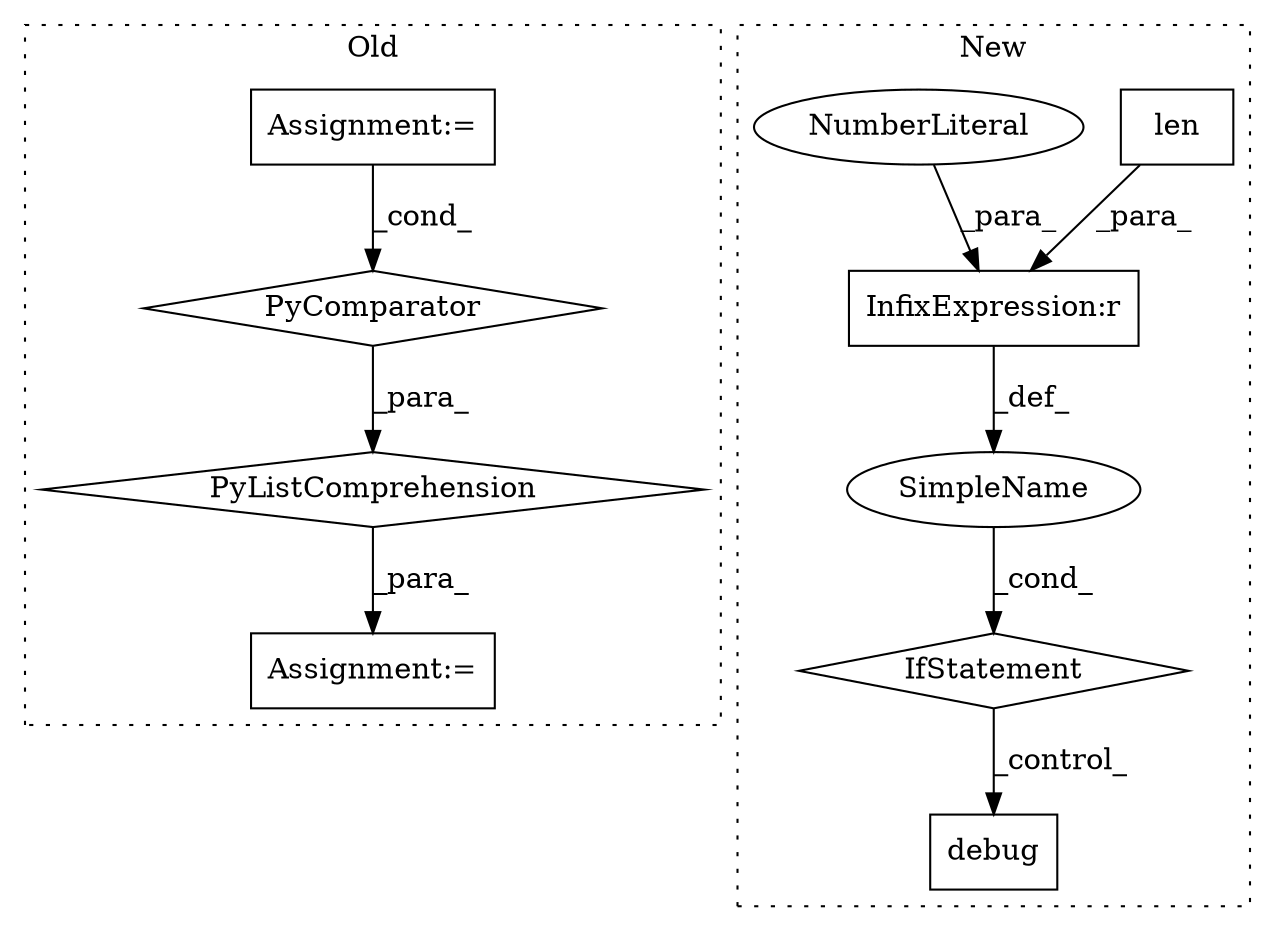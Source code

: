 digraph G {
subgraph cluster0 {
1 [label="PyComparator" a="113" s="41000" l="25" shape="diamond"];
3 [label="Assignment:=" a="7" s="41000" l="25" shape="box"];
4 [label="PyListComprehension" a="109" s="40910" l="123" shape="diamond"];
5 [label="Assignment:=" a="7" s="40894" l="16" shape="box"];
label = "Old";
style="dotted";
}
subgraph cluster1 {
2 [label="debug" a="32" s="39542,39644" l="6,1" shape="box"];
6 [label="IfStatement" a="25" s="39418,39480" l="4,2" shape="diamond"];
7 [label="SimpleName" a="42" s="" l="" shape="ellipse"];
8 [label="InfixExpression:r" a="27" s="39475" l="3" shape="box"];
9 [label="len" a="32" s="39457,39474" l="4,1" shape="box"];
10 [label="NumberLiteral" a="34" s="39478" l="1" shape="ellipse"];
label = "New";
style="dotted";
}
1 -> 4 [label="_para_"];
3 -> 1 [label="_cond_"];
4 -> 5 [label="_para_"];
6 -> 2 [label="_control_"];
7 -> 6 [label="_cond_"];
8 -> 7 [label="_def_"];
9 -> 8 [label="_para_"];
10 -> 8 [label="_para_"];
}